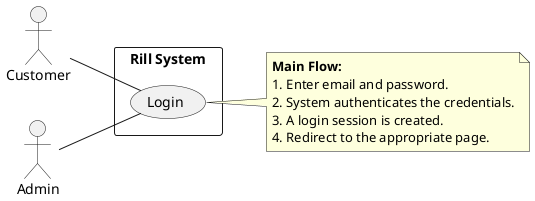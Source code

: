 @startuml
left to right direction

actor Customer
actor Admin

rectangle "Rill System" {
  usecase "Login" as UC2
}

note right of UC2
  **Main Flow:**
  1. Enter email and password.
  2. System authenticates the credentials.
  3. A login session is created.
  4. Redirect to the appropriate page.
end note

Customer -- UC2
Admin -- UC2
@enduml
